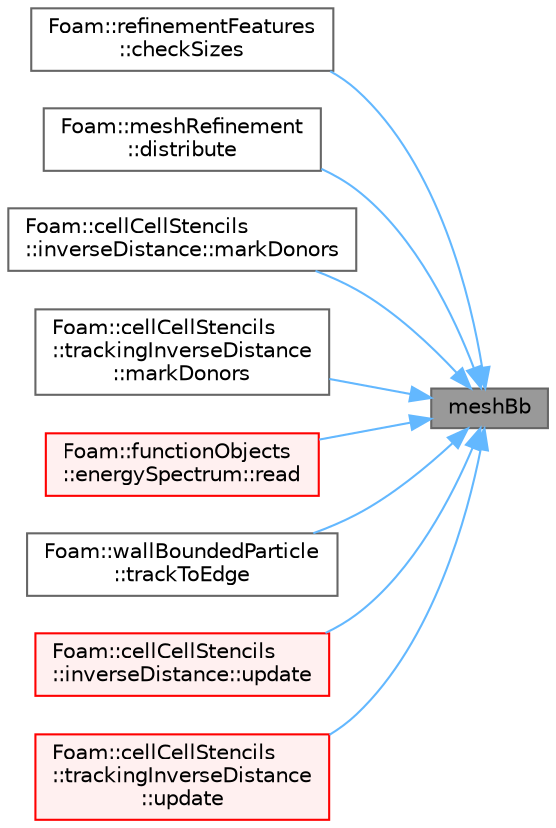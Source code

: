 digraph "meshBb"
{
 // LATEX_PDF_SIZE
  bgcolor="transparent";
  edge [fontname=Helvetica,fontsize=10,labelfontname=Helvetica,labelfontsize=10];
  node [fontname=Helvetica,fontsize=10,shape=box,height=0.2,width=0.4];
  rankdir="RL";
  Node1 [id="Node000001",label="meshBb",height=0.2,width=0.4,color="gray40", fillcolor="grey60", style="filled", fontcolor="black",tooltip=" "];
  Node1 -> Node2 [id="edge1_Node000001_Node000002",dir="back",color="steelblue1",style="solid",tooltip=" "];
  Node2 [id="Node000002",label="Foam::refinementFeatures\l::checkSizes",height=0.2,width=0.4,color="grey40", fillcolor="white", style="filled",URL="$classFoam_1_1refinementFeatures.html#a0b7b01a88e241823d875488fbb5d2c51",tooltip=" "];
  Node1 -> Node3 [id="edge2_Node000001_Node000003",dir="back",color="steelblue1",style="solid",tooltip=" "];
  Node3 [id="Node000003",label="Foam::meshRefinement\l::distribute",height=0.2,width=0.4,color="grey40", fillcolor="white", style="filled",URL="$classFoam_1_1meshRefinement.html#a6be2dc3eb1d541aeb83ee0a2adcc0556",tooltip=" "];
  Node1 -> Node4 [id="edge3_Node000001_Node000004",dir="back",color="steelblue1",style="solid",tooltip=" "];
  Node4 [id="Node000004",label="Foam::cellCellStencils\l::inverseDistance::markDonors",height=0.2,width=0.4,color="grey40", fillcolor="white", style="filled",URL="$classFoam_1_1cellCellStencils_1_1inverseDistance.html#a244669425e9d6353a220c567a7b0bb40",tooltip=" "];
  Node1 -> Node5 [id="edge4_Node000001_Node000005",dir="back",color="steelblue1",style="solid",tooltip=" "];
  Node5 [id="Node000005",label="Foam::cellCellStencils\l::trackingInverseDistance\l::markDonors",height=0.2,width=0.4,color="grey40", fillcolor="white", style="filled",URL="$classFoam_1_1cellCellStencils_1_1trackingInverseDistance.html#af9b67b685caa35fd139e21df05d4c078",tooltip=" "];
  Node1 -> Node6 [id="edge5_Node000001_Node000006",dir="back",color="steelblue1",style="solid",tooltip=" "];
  Node6 [id="Node000006",label="Foam::functionObjects\l::energySpectrum::read",height=0.2,width=0.4,color="red", fillcolor="#FFF0F0", style="filled",URL="$classFoam_1_1functionObjects_1_1energySpectrum.html#afac0600fef97b05534a595ce00b272ed",tooltip=" "];
  Node1 -> Node8 [id="edge6_Node000001_Node000008",dir="back",color="steelblue1",style="solid",tooltip=" "];
  Node8 [id="Node000008",label="Foam::wallBoundedParticle\l::trackToEdge",height=0.2,width=0.4,color="grey40", fillcolor="white", style="filled",URL="$classFoam_1_1wallBoundedParticle.html#a4a9b27ab108a70bf4ed9d4c511d5ae0e",tooltip=" "];
  Node1 -> Node9 [id="edge7_Node000001_Node000009",dir="back",color="steelblue1",style="solid",tooltip=" "];
  Node9 [id="Node000009",label="Foam::cellCellStencils\l::inverseDistance::update",height=0.2,width=0.4,color="red", fillcolor="#FFF0F0", style="filled",URL="$classFoam_1_1cellCellStencils_1_1inverseDistance.html#aa2aac016e2bf7b5bd2b271786c2791aa",tooltip=" "];
  Node1 -> Node13 [id="edge8_Node000001_Node000013",dir="back",color="steelblue1",style="solid",tooltip=" "];
  Node13 [id="Node000013",label="Foam::cellCellStencils\l::trackingInverseDistance\l::update",height=0.2,width=0.4,color="red", fillcolor="#FFF0F0", style="filled",URL="$classFoam_1_1cellCellStencils_1_1trackingInverseDistance.html#aa2aac016e2bf7b5bd2b271786c2791aa",tooltip=" "];
}
